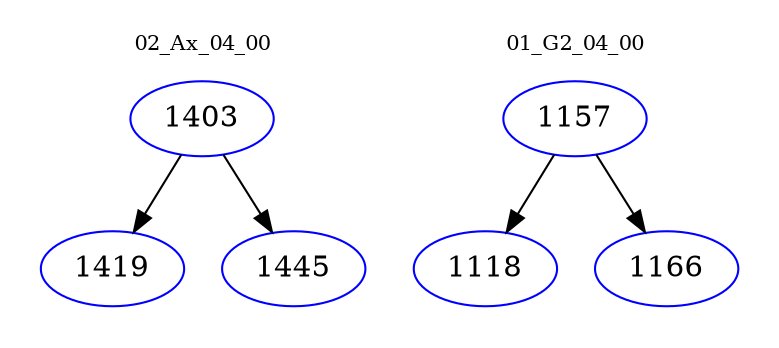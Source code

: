 digraph{
subgraph cluster_0 {
color = white
label = "02_Ax_04_00";
fontsize=10;
T0_1403 [label="1403", color="blue"]
T0_1403 -> T0_1419 [color="black"]
T0_1419 [label="1419", color="blue"]
T0_1403 -> T0_1445 [color="black"]
T0_1445 [label="1445", color="blue"]
}
subgraph cluster_1 {
color = white
label = "01_G2_04_00";
fontsize=10;
T1_1157 [label="1157", color="blue"]
T1_1157 -> T1_1118 [color="black"]
T1_1118 [label="1118", color="blue"]
T1_1157 -> T1_1166 [color="black"]
T1_1166 [label="1166", color="blue"]
}
}
